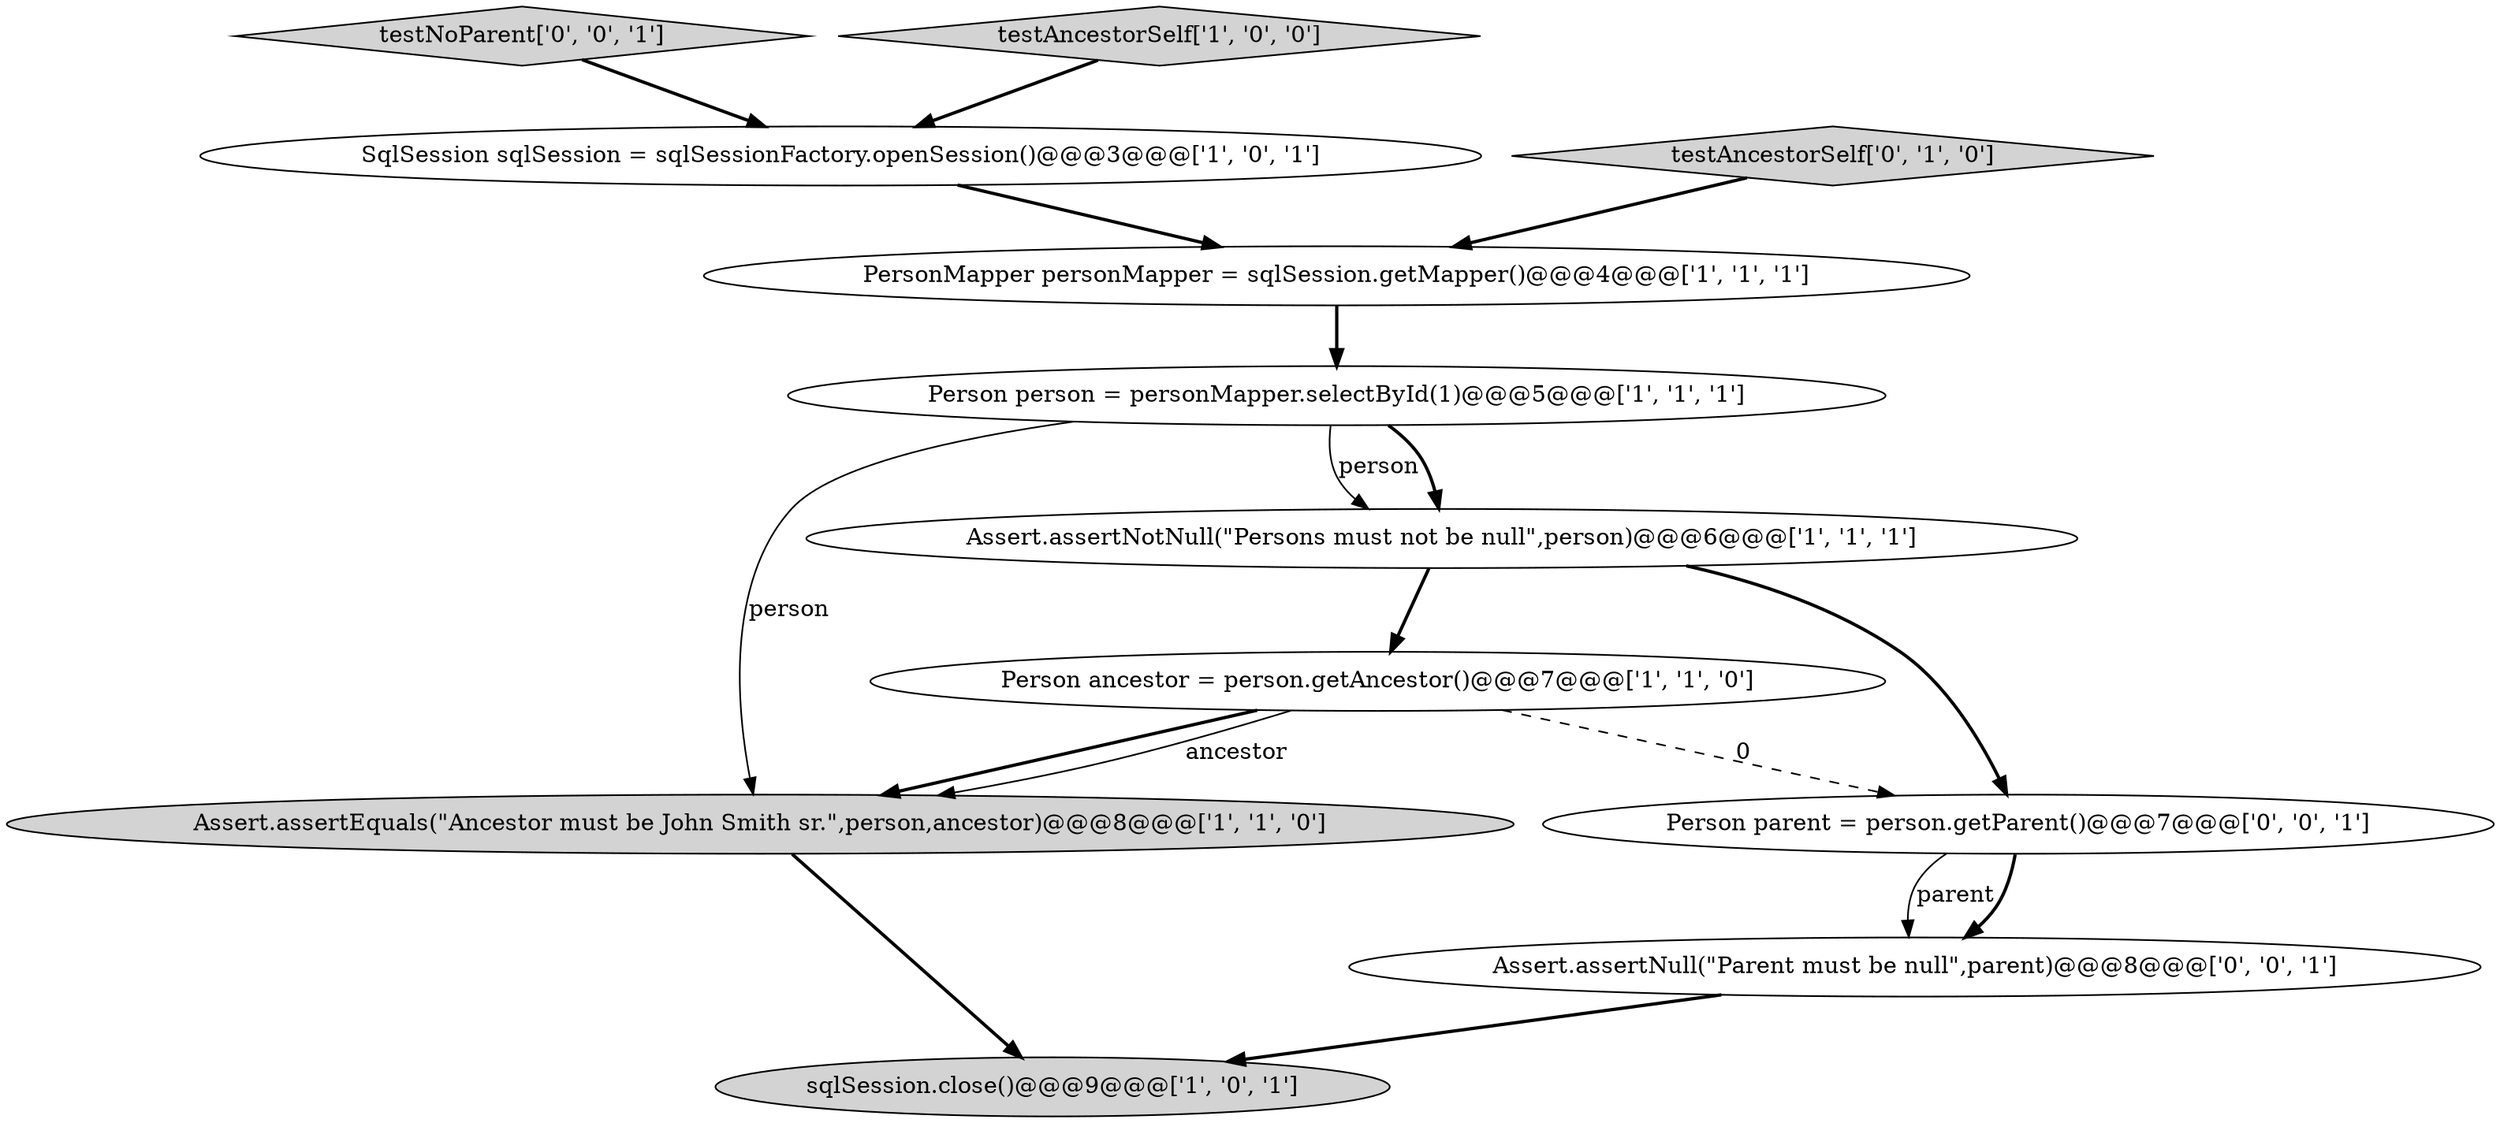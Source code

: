 digraph {
10 [style = filled, label = "testNoParent['0', '0', '1']", fillcolor = lightgray, shape = diamond image = "AAA0AAABBB3BBB"];
7 [style = filled, label = "Assert.assertEquals(\"Ancestor must be John Smith sr.\",person,ancestor)@@@8@@@['1', '1', '0']", fillcolor = lightgray, shape = ellipse image = "AAA0AAABBB1BBB"];
5 [style = filled, label = "Person ancestor = person.getAncestor()@@@7@@@['1', '1', '0']", fillcolor = white, shape = ellipse image = "AAA0AAABBB1BBB"];
1 [style = filled, label = "PersonMapper personMapper = sqlSession.getMapper()@@@4@@@['1', '1', '1']", fillcolor = white, shape = ellipse image = "AAA0AAABBB1BBB"];
8 [style = filled, label = "testAncestorSelf['0', '1', '0']", fillcolor = lightgray, shape = diamond image = "AAA0AAABBB2BBB"];
11 [style = filled, label = "Assert.assertNull(\"Parent must be null\",parent)@@@8@@@['0', '0', '1']", fillcolor = white, shape = ellipse image = "AAA0AAABBB3BBB"];
3 [style = filled, label = "Person person = personMapper.selectById(1)@@@5@@@['1', '1', '1']", fillcolor = white, shape = ellipse image = "AAA0AAABBB1BBB"];
6 [style = filled, label = "sqlSession.close()@@@9@@@['1', '0', '1']", fillcolor = lightgray, shape = ellipse image = "AAA0AAABBB1BBB"];
4 [style = filled, label = "SqlSession sqlSession = sqlSessionFactory.openSession()@@@3@@@['1', '0', '1']", fillcolor = white, shape = ellipse image = "AAA0AAABBB1BBB"];
2 [style = filled, label = "testAncestorSelf['1', '0', '0']", fillcolor = lightgray, shape = diamond image = "AAA0AAABBB1BBB"];
0 [style = filled, label = "Assert.assertNotNull(\"Persons must not be null\",person)@@@6@@@['1', '1', '1']", fillcolor = white, shape = ellipse image = "AAA0AAABBB1BBB"];
9 [style = filled, label = "Person parent = person.getParent()@@@7@@@['0', '0', '1']", fillcolor = white, shape = ellipse image = "AAA0AAABBB3BBB"];
1->3 [style = bold, label=""];
8->1 [style = bold, label=""];
5->7 [style = bold, label=""];
9->11 [style = solid, label="parent"];
5->9 [style = dashed, label="0"];
4->1 [style = bold, label=""];
0->9 [style = bold, label=""];
3->7 [style = solid, label="person"];
9->11 [style = bold, label=""];
3->0 [style = solid, label="person"];
2->4 [style = bold, label=""];
5->7 [style = solid, label="ancestor"];
3->0 [style = bold, label=""];
7->6 [style = bold, label=""];
11->6 [style = bold, label=""];
0->5 [style = bold, label=""];
10->4 [style = bold, label=""];
}
